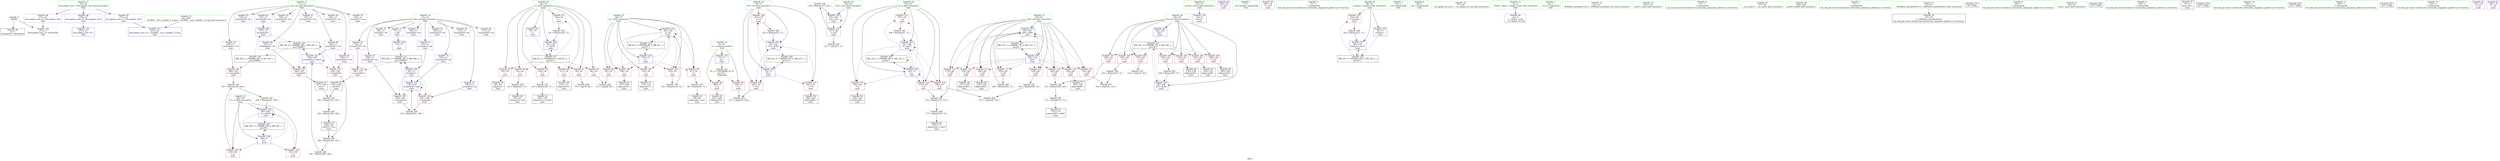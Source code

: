 digraph "SVFG" {
	label="SVFG";

	Node0x5643e9a91910 [shape=record,color=grey,label="{NodeID: 0\nNullPtr}"];
	Node0x5643e9a91910 -> Node0x5643e9aab920[style=solid];
	Node0x5643e9a91910 -> Node0x5643e9ab2d90[style=solid];
	Node0x5643e9ab4e90 [shape=record,color=grey,label="{NodeID: 180\n247 = Binary(239, 246, )\n}"];
	Node0x5643e9ab4e90 -> Node0x5643e9ab5010[style=solid];
	Node0x5643e9aac3e0 [shape=record,color=red,label="{NodeID: 97\n124\<--54\n\<--i\nmain\n}"];
	Node0x5643e9aac3e0 -> Node0x5643e9aafd00[style=solid];
	Node0x5643e9a927d0 [shape=record,color=green,label="{NodeID: 14\n8\<--10\nn\<--n_field_insensitive\nGlob }"];
	Node0x5643e9a927d0 -> Node0x5643e9aaf510[style=solid];
	Node0x5643e9a927d0 -> Node0x5643e9aaf5e0[style=solid];
	Node0x5643e9a927d0 -> Node0x5643e9ab2a90[style=solid];
	Node0x5643e9aafe80 [shape=record,color=grey,label="{NodeID: 194\n218 = Binary(217, 219, )\n}"];
	Node0x5643e9aafe80 -> Node0x5643e9ab3c60[style=solid];
	Node0x5643e9aacf40 [shape=record,color=red,label="{NodeID: 111\n149\<--60\n\<--j29\nmain\n}"];
	Node0x5643e9aacf40 -> Node0x5643e9ab0300[style=solid];
	Node0x5643e9aab2a0 [shape=record,color=green,label="{NodeID: 28\n62\<--63\nk\<--k_field_insensitive\nmain\n}"];
	Node0x5643e9aab2a0 -> Node0x5643e9ab1cc0[style=solid];
	Node0x5643e9aab2a0 -> Node0x5643e9ab1d90[style=solid];
	Node0x5643e9aab2a0 -> Node0x5643e9ab1e60[style=solid];
	Node0x5643e9aab2a0 -> Node0x5643e9ab1f30[style=solid];
	Node0x5643e9aab2a0 -> Node0x5643e9ab3780[style=solid];
	Node0x5643e9aab2a0 -> Node0x5643e9ab3920[style=solid];
	Node0x5643e9ab88a0 [shape=record,color=grey,label="{NodeID: 208\n151 = cmp(148, 150, )\n}"];
	Node0x5643e9ab2270 [shape=record,color=red,label="{NodeID: 125\n255\<--68\n\<--w\nmain\n}"];
	Node0x5643e9aabe30 [shape=record,color=black,label="{NodeID: 42\n104\<--103\nidxprom11\<--sub10\nmain\n}"];
	Node0x5643e9ab2e90 [shape=record,color=blue,label="{NodeID: 139\n52\<--9\nretval\<--\nmain\n}"];
	Node0x5643e9aad9b0 [shape=record,color=black,label="{NodeID: 56\n190\<--189\nidxprom58\<--\nmain\n}"];
	Node0x5643e9ab39f0 [shape=record,color=blue,label="{NodeID: 153\n60\<--203\nj29\<--inc66\nmain\n}"];
	Node0x5643e9ab39f0 -> Node0x5643e9aace70[style=dashed];
	Node0x5643e9ab39f0 -> Node0x5643e9aacf40[style=dashed];
	Node0x5643e9ab39f0 -> Node0x5643e9aad010[style=dashed];
	Node0x5643e9ab39f0 -> Node0x5643e9aad0e0[style=dashed];
	Node0x5643e9ab39f0 -> Node0x5643e9aad1b0[style=dashed];
	Node0x5643e9ab39f0 -> Node0x5643e9aad280[style=dashed];
	Node0x5643e9ab39f0 -> Node0x5643e9ab1b20[style=dashed];
	Node0x5643e9ab39f0 -> Node0x5643e9ab1bf0[style=dashed];
	Node0x5643e9ab39f0 -> Node0x5643e9ab39f0[style=dashed];
	Node0x5643e9ab39f0 -> Node0x5643e9ac5200[style=dashed];
	Node0x5643e9aae510 [shape=record,color=purple,label="{NodeID: 70\n245\<--11\narrayidx81\<--res\nmain\n}"];
	Node0x5643e9aae510 -> Node0x5643e9ab29c0[style=solid];
	Node0x5643e9aaf070 [shape=record,color=purple,label="{NodeID: 84\n226\<--18\n\<--.str.1\nmain\n}"];
	Node0x5643e9a93310 [shape=record,color=green,label="{NodeID: 1\n7\<--1\n__dso_handle\<--dummyObj\nGlob }"];
	Node0x5643e9ab5010 [shape=record,color=grey,label="{NodeID: 181\n248 = Binary(247, 188, )\n}"];
	Node0x5643e9ab5010 -> Node0x5643e9ab3fa0[style=solid];
	Node0x5643e9aac4b0 [shape=record,color=red,label="{NodeID: 98\n89\<--56\n\<--j\nmain\n}"];
	Node0x5643e9aac4b0 -> Node0x5643e9ab82a0[style=solid];
	Node0x5643e9a928a0 [shape=record,color=green,label="{NodeID: 15\n11\<--12\nres\<--res_field_insensitive\nGlob }"];
	Node0x5643e9a928a0 -> Node0x5643e9aaddc0[style=solid];
	Node0x5643e9a928a0 -> Node0x5643e9aade90[style=solid];
	Node0x5643e9a928a0 -> Node0x5643e9aadf60[style=solid];
	Node0x5643e9a928a0 -> Node0x5643e9aae030[style=solid];
	Node0x5643e9a928a0 -> Node0x5643e9aae100[style=solid];
	Node0x5643e9a928a0 -> Node0x5643e9aae1d0[style=solid];
	Node0x5643e9a928a0 -> Node0x5643e9aae2a0[style=solid];
	Node0x5643e9a928a0 -> Node0x5643e9aae370[style=solid];
	Node0x5643e9a928a0 -> Node0x5643e9aae440[style=solid];
	Node0x5643e9a928a0 -> Node0x5643e9aae510[style=solid];
	Node0x5643e9ab0000 [shape=record,color=grey,label="{NodeID: 195\n120 = Binary(119, 75, )\n}"];
	Node0x5643e9ab0000 -> Node0x5643e9ab3370[style=solid];
	Node0x5643e9aad010 [shape=record,color=red,label="{NodeID: 112\n156\<--60\n\<--j29\nmain\n}"];
	Node0x5643e9aad010 -> Node0x5643e9aad330[style=solid];
	Node0x5643e9aab370 [shape=record,color=green,label="{NodeID: 29\n64\<--65\ntest\<--test_field_insensitive\nmain\n}"];
	Node0x5643e9aab370 -> Node0x5643e9ab2000[style=solid];
	Node0x5643e9aab370 -> Node0x5643e9ab3c60[style=solid];
	Node0x5643e9ab8a20 [shape=record,color=grey,label="{NodeID: 209\n221 = cmp(217, 9, )\n}"];
	Node0x5643e9ab2340 [shape=record,color=red,label="{NodeID: 126\n235\<--70\n\<--i74\nmain\n}"];
	Node0x5643e9ab2340 -> Node0x5643e9ab8420[style=solid];
	Node0x5643e9aabf00 [shape=record,color=black,label="{NodeID: 43\n107\<--106\nidxprom13\<--\nmain\n}"];
	Node0x5643e9ab2f60 [shape=record,color=blue,label="{NodeID: 140\n73\<--75\n\<--\nmain\n}"];
	Node0x5643e9ab2f60 -> Node0x5643e9ac0700[style=dashed];
	Node0x5643e9aada80 [shape=record,color=black,label="{NodeID: 57\n193\<--192\nidxprom60\<--\nmain\n}"];
	Node0x5643e9ab3ac0 [shape=record,color=blue,label="{NodeID: 154\n58\<--208\ni22\<--inc69\nmain\n}"];
	Node0x5643e9ab3ac0 -> Node0x5643e9ac4d00[style=dashed];
	Node0x5643e9aae5e0 [shape=record,color=purple,label="{NodeID: 71\n73\<--13\n\<--nk\nmain\n}"];
	Node0x5643e9aae5e0 -> Node0x5643e9ab2f60[style=solid];
	Node0x5643e9aaf140 [shape=record,color=purple,label="{NodeID: 85\n256\<--20\n\<--.str.2\nmain\n}"];
	Node0x5643e9a92f10 [shape=record,color=green,label="{NodeID: 2\n9\<--1\n\<--dummyObj\nCan only get source location for instruction, argument, global var or function.}"];
	Node0x5643e9ab5190 [shape=record,color=grey,label="{NodeID: 182\n182 = Binary(167, 181, )\n}"];
	Node0x5643e9ab5190 -> Node0x5643e9ab5310[style=solid];
	Node0x5643e9aac580 [shape=record,color=red,label="{NodeID: 99\n97\<--56\n\<--j\nmain\n}"];
	Node0x5643e9aac580 -> Node0x5643e9ab5910[style=solid];
	Node0x5643e9a92970 [shape=record,color=green,label="{NodeID: 16\n13\<--15\nnk\<--nk_field_insensitive\nGlob }"];
	Node0x5643e9a92970 -> Node0x5643e9aae5e0[style=solid];
	Node0x5643e9a92970 -> Node0x5643e9aae6b0[style=solid];
	Node0x5643e9a92970 -> Node0x5643e9aae780[style=solid];
	Node0x5643e9a92970 -> Node0x5643e9aae850[style=solid];
	Node0x5643e9a92970 -> Node0x5643e9aae920[style=solid];
	Node0x5643e9a92970 -> Node0x5643e9aae9f0[style=solid];
	Node0x5643e9a92970 -> Node0x5643e9aaeac0[style=solid];
	Node0x5643e9a92970 -> Node0x5643e9aaeb90[style=solid];
	Node0x5643e9a92970 -> Node0x5643e9aaec60[style=solid];
	Node0x5643e9a92970 -> Node0x5643e9aaed30[style=solid];
	Node0x5643e9a92970 -> Node0x5643e9aaee00[style=solid];
	Node0x5643e9ab0180 [shape=record,color=grey,label="{NodeID: 196\n177 = Binary(176, 75, )\n}"];
	Node0x5643e9ab0180 -> Node0x5643e9aad740[style=solid];
	Node0x5643e9aad0e0 [shape=record,color=red,label="{NodeID: 113\n160\<--60\n\<--j29\nmain\n}"];
	Node0x5643e9aad0e0 -> Node0x5643e9aad400[style=solid];
	Node0x5643e9aab440 [shape=record,color=green,label="{NodeID: 30\n66\<--67\nnumber\<--number_field_insensitive\nmain\n}"];
	Node0x5643e9aab440 -> Node0x5643e9ab20d0[style=solid];
	Node0x5643e9aab440 -> Node0x5643e9ab3b90[style=solid];
	Node0x5643e9aab440 -> Node0x5643e9ab3d30[style=solid];
	Node0x5643e9ab8ba0 [shape=record,color=grey,label="{NodeID: 210\n132 = cmp(131, 80, )\n}"];
	Node0x5643e9ab2410 [shape=record,color=red,label="{NodeID: 127\n243\<--70\n\<--i74\nmain\n}"];
	Node0x5643e9ab2410 -> Node0x5643e9aadc20[style=solid];
	Node0x5643e9aabfd0 [shape=record,color=black,label="{NodeID: 44\n112\<--111\nidxprom15\<--\nmain\n}"];
	Node0x5643e9ac3e00 [shape=record,color=black,label="{NodeID: 224\nMR_18V_3 = PHI(MR_18V_4, MR_18V_2, )\npts\{67 \}\n}"];
	Node0x5643e9ac3e00 -> Node0x5643e9ab20d0[style=dashed];
	Node0x5643e9ac3e00 -> Node0x5643e9ab3d30[style=dashed];
	Node0x5643e9ab3030 [shape=record,color=blue,label="{NodeID: 141\n54\<--75\ni\<--\nmain\n}"];
	Node0x5643e9ab3030 -> Node0x5643e9abfd00[style=dashed];
	Node0x5643e9aadb50 [shape=record,color=black,label="{NodeID: 58\n241\<--240\nidxprom78\<--\nmain\n}"];
	Node0x5643e9ab3b90 [shape=record,color=blue,label="{NodeID: 155\n66\<--9\nnumber\<--\nmain\n}"];
	Node0x5643e9ab3b90 -> Node0x5643e9ac3e00[style=dashed];
	Node0x5643e9aae6b0 [shape=record,color=purple,label="{NodeID: 72\n84\<--13\narrayidx\<--nk\nmain\n}"];
	Node0x5643e9aaf210 [shape=record,color=purple,label="{NodeID: 86\n270\<--22\nllvm.global_ctors_0\<--llvm.global_ctors\nGlob }"];
	Node0x5643e9aaf210 -> Node0x5643e9ab2b90[style=solid];
	Node0x5643e9a92fa0 [shape=record,color=green,label="{NodeID: 3\n16\<--1\n.str\<--dummyObj\nGlob }"];
	Node0x5643e9ab5310 [shape=record,color=grey,label="{NodeID: 183\n183 = Binary(182, 184, )\n}"];
	Node0x5643e9ab5310 -> Node0x5643e9aad8e0[style=solid];
	Node0x5643e9aac650 [shape=record,color=red,label="{NodeID: 100\n106\<--56\n\<--j\nmain\n}"];
	Node0x5643e9aac650 -> Node0x5643e9aabf00[style=solid];
	Node0x5643e9a92a40 [shape=record,color=green,label="{NodeID: 17\n22\<--26\nllvm.global_ctors\<--llvm.global_ctors_field_insensitive\nGlob }"];
	Node0x5643e9a92a40 -> Node0x5643e9aaf210[style=solid];
	Node0x5643e9a92a40 -> Node0x5643e9aaf310[style=solid];
	Node0x5643e9a92a40 -> Node0x5643e9aaf410[style=solid];
	Node0x5643e9ab0300 [shape=record,color=grey,label="{NodeID: 197\n150 = Binary(149, 75, )\n}"];
	Node0x5643e9ab0300 -> Node0x5643e9ab88a0[style=solid];
	Node0x5643e9aad1b0 [shape=record,color=red,label="{NodeID: 114\n169\<--60\n\<--j29\nmain\n}"];
	Node0x5643e9aad1b0 -> Node0x5643e9ab7fe0[style=solid];
	Node0x5643e9aab510 [shape=record,color=green,label="{NodeID: 31\n68\<--69\nw\<--w_field_insensitive\nmain\n}"];
	Node0x5643e9aab510 -> Node0x5643e9ab21a0[style=solid];
	Node0x5643e9aab510 -> Node0x5643e9ab2270[style=solid];
	Node0x5643e9aab510 -> Node0x5643e9ab3e00[style=solid];
	Node0x5643e9aab510 -> Node0x5643e9ab3fa0[style=solid];
	Node0x5643e9abfd00 [shape=record,color=black,label="{NodeID: 211\nMR_6V_3 = PHI(MR_6V_4, MR_6V_2, )\npts\{55 \}\n}"];
	Node0x5643e9abfd00 -> Node0x5643e9aaf6b0[style=dashed];
	Node0x5643e9abfd00 -> Node0x5643e9aaf780[style=dashed];
	Node0x5643e9abfd00 -> Node0x5643e9aaf850[style=dashed];
	Node0x5643e9abfd00 -> Node0x5643e9aaf920[style=dashed];
	Node0x5643e9abfd00 -> Node0x5643e9aaf9f0[style=dashed];
	Node0x5643e9abfd00 -> Node0x5643e9aac310[style=dashed];
	Node0x5643e9abfd00 -> Node0x5643e9aac3e0[style=dashed];
	Node0x5643e9abfd00 -> Node0x5643e9ab3440[style=dashed];
	Node0x5643e9ab24e0 [shape=record,color=red,label="{NodeID: 128\n251\<--70\n\<--i74\nmain\n}"];
	Node0x5643e9ab24e0 -> Node0x5643e9ab5a90[style=solid];
	Node0x5643e9aac0a0 [shape=record,color=black,label="{NodeID: 45\n115\<--114\nidxprom17\<--\nmain\n}"];
	Node0x5643e9ac4300 [shape=record,color=black,label="{NodeID: 225\nMR_20V_2 = PHI(MR_20V_4, MR_20V_1, )\npts\{69 \}\n}"];
	Node0x5643e9ac4300 -> Node0x5643e9ab3e00[style=dashed];
	Node0x5643e9ab3100 [shape=record,color=blue,label="{NodeID: 142\n85\<--75\narrayidx1\<--\nmain\n}"];
	Node0x5643e9ab3100 -> Node0x5643e9ab25b0[style=dashed];
	Node0x5643e9ab3100 -> Node0x5643e9ab2680[style=dashed];
	Node0x5643e9ab3100 -> Node0x5643e9ab32a0[style=dashed];
	Node0x5643e9ab3100 -> Node0x5643e9ac0700[style=dashed];
	Node0x5643e9aadc20 [shape=record,color=black,label="{NodeID: 59\n244\<--243\nidxprom80\<--\nmain\n}"];
	Node0x5643e9ab3c60 [shape=record,color=blue,label="{NodeID: 156\n64\<--218\ntest\<--dec\nmain\n}"];
	Node0x5643e9ab3c60 -> Node0x5643e9ab2000[style=dashed];
	Node0x5643e9ab3c60 -> Node0x5643e9ab3c60[style=dashed];
	Node0x5643e9aae780 [shape=record,color=purple,label="{NodeID: 73\n85\<--13\narrayidx1\<--nk\nmain\n}"];
	Node0x5643e9aae780 -> Node0x5643e9ab3100[style=solid];
	Node0x5643e9aaf310 [shape=record,color=purple,label="{NodeID: 87\n271\<--22\nllvm.global_ctors_1\<--llvm.global_ctors\nGlob }"];
	Node0x5643e9aaf310 -> Node0x5643e9ab2c90[style=solid];
	Node0x5643e9a933d0 [shape=record,color=green,label="{NodeID: 4\n18\<--1\n.str.1\<--dummyObj\nGlob }"];
	Node0x5643e9ab5490 [shape=record,color=grey,label="{NodeID: 184\n187 = Binary(186, 188, )\n}"];
	Node0x5643e9ab5490 -> Node0x5643e9ab3850[style=solid];
	Node0x5643e9aac720 [shape=record,color=red,label="{NodeID: 101\n114\<--56\n\<--j\nmain\n}"];
	Node0x5643e9aac720 -> Node0x5643e9aac0a0[style=solid];
	Node0x5643e9a92b10 [shape=record,color=green,label="{NodeID: 18\n27\<--28\n__cxx_global_var_init\<--__cxx_global_var_init_field_insensitive\n}"];
	Node0x5643e9ab0480 [shape=record,color=grey,label="{NodeID: 198\n176 = Binary(174, 175, )\n}"];
	Node0x5643e9ab0480 -> Node0x5643e9ab0180[style=solid];
	Node0x5643e9aad280 [shape=record,color=red,label="{NodeID: 115\n174\<--60\n\<--j29\nmain\n}"];
	Node0x5643e9aad280 -> Node0x5643e9ab0480[style=solid];
	Node0x5643e9aab5e0 [shape=record,color=green,label="{NodeID: 32\n70\<--71\ni74\<--i74_field_insensitive\nmain\n}"];
	Node0x5643e9aab5e0 -> Node0x5643e9ab2340[style=solid];
	Node0x5643e9aab5e0 -> Node0x5643e9ab2410[style=solid];
	Node0x5643e9aab5e0 -> Node0x5643e9ab24e0[style=solid];
	Node0x5643e9aab5e0 -> Node0x5643e9ab3ed0[style=solid];
	Node0x5643e9aab5e0 -> Node0x5643e9ab4070[style=solid];
	Node0x5643e9ac0200 [shape=record,color=black,label="{NodeID: 212\nMR_8V_2 = PHI(MR_8V_4, MR_8V_1, )\npts\{57 \}\n}"];
	Node0x5643e9ac0200 -> Node0x5643e9ab31d0[style=dashed];
	Node0x5643e9ab25b0 [shape=record,color=red,label="{NodeID: 129\n101\<--100\n\<--arrayidx9\nmain\n}"];
	Node0x5643e9ab25b0 -> Node0x5643e9ab5c10[style=solid];
	Node0x5643e9aac170 [shape=record,color=black,label="{NodeID: 46\n135\<--134\nidxprom26\<--\nmain\n}"];
	Node0x5643e9ac4800 [shape=record,color=black,label="{NodeID: 226\nMR_22V_2 = PHI(MR_22V_4, MR_22V_1, )\npts\{71 \}\n}"];
	Node0x5643e9ac4800 -> Node0x5643e9ab3ed0[style=dashed];
	Node0x5643e9ab31d0 [shape=record,color=blue,label="{NodeID: 143\n56\<--75\nj\<--\nmain\n}"];
	Node0x5643e9ab31d0 -> Node0x5643e9aac4b0[style=dashed];
	Node0x5643e9ab31d0 -> Node0x5643e9aac580[style=dashed];
	Node0x5643e9ab31d0 -> Node0x5643e9aac650[style=dashed];
	Node0x5643e9ab31d0 -> Node0x5643e9aac720[style=dashed];
	Node0x5643e9ab31d0 -> Node0x5643e9aac7f0[style=dashed];
	Node0x5643e9ab31d0 -> Node0x5643e9ab3370[style=dashed];
	Node0x5643e9ab31d0 -> Node0x5643e9ac0200[style=dashed];
	Node0x5643e9aadcf0 [shape=record,color=purple,label="{NodeID: 60\n33\<--4\n\<--_ZStL8__ioinit\n__cxx_global_var_init\n}"];
	Node0x5643e9ab3d30 [shape=record,color=blue,label="{NodeID: 157\n66\<--224\nnumber\<--inc71\nmain\n}"];
	Node0x5643e9ab3d30 -> Node0x5643e9ac3e00[style=dashed];
	Node0x5643e9aae850 [shape=record,color=purple,label="{NodeID: 74\n96\<--13\narrayidx6\<--nk\nmain\n}"];
	Node0x5643e9aaf410 [shape=record,color=purple,label="{NodeID: 88\n272\<--22\nllvm.global_ctors_2\<--llvm.global_ctors\nGlob }"];
	Node0x5643e9aaf410 -> Node0x5643e9ab2d90[style=solid];
	Node0x5643e9a93460 [shape=record,color=green,label="{NodeID: 5\n20\<--1\n.str.2\<--dummyObj\nGlob }"];
	Node0x5643e9ab5610 [shape=record,color=grey,label="{NodeID: 185\n186 = Binary(159, 185, )\n}"];
	Node0x5643e9ab5610 -> Node0x5643e9ab5490[style=solid];
	Node0x5643e9aac7f0 [shape=record,color=red,label="{NodeID: 102\n119\<--56\n\<--j\nmain\n}"];
	Node0x5643e9aac7f0 -> Node0x5643e9ab0000[style=solid];
	Node0x5643e9aaad90 [shape=record,color=green,label="{NodeID: 19\n31\<--32\n_ZNSt8ios_base4InitC1Ev\<--_ZNSt8ios_base4InitC1Ev_field_insensitive\n}"];
	Node0x5643e9ab0600 [shape=record,color=grey,label="{NodeID: 199\n224 = Binary(223, 75, )\n}"];
	Node0x5643e9ab0600 -> Node0x5643e9ab3d30[style=solid];
	Node0x5643e9ab1b20 [shape=record,color=red,label="{NodeID: 116\n192\<--60\n\<--j29\nmain\n}"];
	Node0x5643e9ab1b20 -> Node0x5643e9aada80[style=solid];
	Node0x5643e9aab6b0 [shape=record,color=green,label="{NodeID: 33\n214\<--215\nscanf\<--scanf_field_insensitive\n}"];
	Node0x5643e9ac0700 [shape=record,color=black,label="{NodeID: 213\nMR_26V_3 = PHI(MR_26V_5, MR_26V_2, )\npts\{150000 \}\n}"];
	Node0x5643e9ac0700 -> Node0x5643e9ab28f0[style=dashed];
	Node0x5643e9ac0700 -> Node0x5643e9ab3100[style=dashed];
	Node0x5643e9ab2680 [shape=record,color=red,label="{NodeID: 130\n109\<--108\n\<--arrayidx14\nmain\n}"];
	Node0x5643e9ab2680 -> Node0x5643e9ab5c10[style=solid];
	Node0x5643e9aac240 [shape=record,color=black,label="{NodeID: 47\n154\<--153\nidxprom38\<--\nmain\n}"];
	Node0x5643e9ac4d00 [shape=record,color=black,label="{NodeID: 227\nMR_10V_3 = PHI(MR_10V_4, MR_10V_2, )\npts\{59 \}\n}"];
	Node0x5643e9ac4d00 -> Node0x5643e9aac8c0[style=dashed];
	Node0x5643e9ac4d00 -> Node0x5643e9aac990[style=dashed];
	Node0x5643e9ac4d00 -> Node0x5643e9aaca60[style=dashed];
	Node0x5643e9ac4d00 -> Node0x5643e9aacb30[style=dashed];
	Node0x5643e9ac4d00 -> Node0x5643e9aacc00[style=dashed];
	Node0x5643e9ac4d00 -> Node0x5643e9aaccd0[style=dashed];
	Node0x5643e9ac4d00 -> Node0x5643e9aacda0[style=dashed];
	Node0x5643e9ac4d00 -> Node0x5643e9ab3ac0[style=dashed];
	Node0x5643e9ab32a0 [shape=record,color=blue,label="{NodeID: 144\n116\<--110\narrayidx18\<--add\nmain\n}"];
	Node0x5643e9ab32a0 -> Node0x5643e9ab25b0[style=dashed];
	Node0x5643e9ab32a0 -> Node0x5643e9ab2680[style=dashed];
	Node0x5643e9ab32a0 -> Node0x5643e9ab32a0[style=dashed];
	Node0x5643e9ab32a0 -> Node0x5643e9ac0700[style=dashed];
	Node0x5643e9aaddc0 [shape=record,color=purple,label="{NodeID: 61\n136\<--11\narrayidx27\<--res\nmain\n}"];
	Node0x5643e9ab3e00 [shape=record,color=blue,label="{NodeID: 158\n68\<--9\nw\<--\nmain\n}"];
	Node0x5643e9ab3e00 -> Node0x5643e9ab21a0[style=dashed];
	Node0x5643e9ab3e00 -> Node0x5643e9ab2270[style=dashed];
	Node0x5643e9ab3e00 -> Node0x5643e9ab3fa0[style=dashed];
	Node0x5643e9ab3e00 -> Node0x5643e9ac4300[style=dashed];
	Node0x5643e9aae920 [shape=record,color=purple,label="{NodeID: 75\n100\<--13\narrayidx9\<--nk\nmain\n}"];
	Node0x5643e9aae920 -> Node0x5643e9ab25b0[style=solid];
	Node0x5643e9aaf510 [shape=record,color=red,label="{NodeID: 89\n236\<--8\n\<--n\nmain\n}"];
	Node0x5643e9aaf510 -> Node0x5643e9ab8420[style=solid];
	Node0x5643e9a934f0 [shape=record,color=green,label="{NodeID: 6\n23\<--1\n\<--dummyObj\nCan only get source location for instruction, argument, global var or function.}"];
	Node0x5643e9ab5790 [shape=record,color=grey,label="{NodeID: 186\n94 = Binary(93, 75, )\n}"];
	Node0x5643e9ab5790 -> Node0x5643e9aabc90[style=solid];
	Node0x5643e9aac8c0 [shape=record,color=red,label="{NodeID: 103\n131\<--58\n\<--i22\nmain\n}"];
	Node0x5643e9aac8c0 -> Node0x5643e9ab8ba0[style=solid];
	Node0x5643e9aaae20 [shape=record,color=green,label="{NodeID: 20\n37\<--38\n__cxa_atexit\<--__cxa_atexit_field_insensitive\n}"];
	Node0x5643e9ab0780 [shape=record,color=grey,label="{NodeID: 200\n203 = Binary(202, 75, )\n}"];
	Node0x5643e9ab0780 -> Node0x5643e9ab39f0[style=solid];
	Node0x5643e9ab1bf0 [shape=record,color=red,label="{NodeID: 117\n202\<--60\n\<--j29\nmain\n}"];
	Node0x5643e9ab1bf0 -> Node0x5643e9ab0780[style=solid];
	Node0x5643e9aab780 [shape=record,color=green,label="{NodeID: 34\n228\<--229\nprintf\<--printf_field_insensitive\n}"];
	Node0x5643e9ab2750 [shape=record,color=red,label="{NodeID: 131\n159\<--158\n\<--arrayidx41\nmain\n}"];
	Node0x5643e9ab2750 -> Node0x5643e9ab5610[style=solid];
	Node0x5643e9aad330 [shape=record,color=black,label="{NodeID: 48\n157\<--156\nidxprom40\<--\nmain\n}"];
	Node0x5643e9ac5200 [shape=record,color=black,label="{NodeID: 228\nMR_12V_2 = PHI(MR_12V_4, MR_12V_1, )\npts\{61 \}\n}"];
	Node0x5643e9ac5200 -> Node0x5643e9ab36b0[style=dashed];
	Node0x5643e9ab3370 [shape=record,color=blue,label="{NodeID: 145\n56\<--120\nj\<--inc\nmain\n}"];
	Node0x5643e9ab3370 -> Node0x5643e9aac4b0[style=dashed];
	Node0x5643e9ab3370 -> Node0x5643e9aac580[style=dashed];
	Node0x5643e9ab3370 -> Node0x5643e9aac650[style=dashed];
	Node0x5643e9ab3370 -> Node0x5643e9aac720[style=dashed];
	Node0x5643e9ab3370 -> Node0x5643e9aac7f0[style=dashed];
	Node0x5643e9ab3370 -> Node0x5643e9ab3370[style=dashed];
	Node0x5643e9ab3370 -> Node0x5643e9ac0200[style=dashed];
	Node0x5643e9aade90 [shape=record,color=purple,label="{NodeID: 62\n137\<--11\narrayidx28\<--res\nmain\n}"];
	Node0x5643e9aade90 -> Node0x5643e9ab35e0[style=solid];
	Node0x5643e9ab3ed0 [shape=record,color=blue,label="{NodeID: 159\n70\<--75\ni74\<--\nmain\n}"];
	Node0x5643e9ab3ed0 -> Node0x5643e9ab2340[style=dashed];
	Node0x5643e9ab3ed0 -> Node0x5643e9ab2410[style=dashed];
	Node0x5643e9ab3ed0 -> Node0x5643e9ab24e0[style=dashed];
	Node0x5643e9ab3ed0 -> Node0x5643e9ab4070[style=dashed];
	Node0x5643e9ab3ed0 -> Node0x5643e9ac4800[style=dashed];
	Node0x5643e9aae9f0 [shape=record,color=purple,label="{NodeID: 76\n105\<--13\narrayidx12\<--nk\nmain\n}"];
	Node0x5643e9aaf5e0 [shape=record,color=red,label="{NodeID: 90\n240\<--8\n\<--n\nmain\n}"];
	Node0x5643e9aaf5e0 -> Node0x5643e9aadb50[style=solid];
	Node0x5643e9a91cc0 [shape=record,color=green,label="{NodeID: 7\n75\<--1\n\<--dummyObj\nCan only get source location for instruction, argument, global var or function.}"];
	Node0x5643e9ab5910 [shape=record,color=grey,label="{NodeID: 187\n98 = Binary(97, 75, )\n}"];
	Node0x5643e9ab5910 -> Node0x5643e9aabd60[style=solid];
	Node0x5643e9aac990 [shape=record,color=red,label="{NodeID: 104\n134\<--58\n\<--i22\nmain\n}"];
	Node0x5643e9aac990 -> Node0x5643e9aac170[style=solid];
	Node0x5643e9aaaeb0 [shape=record,color=green,label="{NodeID: 21\n36\<--42\n_ZNSt8ios_base4InitD1Ev\<--_ZNSt8ios_base4InitD1Ev_field_insensitive\n}"];
	Node0x5643e9aaaeb0 -> Node0x5643e9aabac0[style=solid];
	Node0x5643e9ab0900 [shape=record,color=grey,label="{NodeID: 201\n171 = Binary(170, 75, )\n}"];
	Node0x5643e9ab0900 -> Node0x5643e9aad670[style=solid];
	Node0x5643e9ab1cc0 [shape=record,color=red,label="{NodeID: 118\n148\<--62\n\<--k\nmain\n}"];
	Node0x5643e9ab1cc0 -> Node0x5643e9ab88a0[style=solid];
	Node0x5643e9aab850 [shape=record,color=green,label="{NodeID: 35\n24\<--266\n_GLOBAL__sub_I_wojtekt_2_0.cpp\<--_GLOBAL__sub_I_wojtekt_2_0.cpp_field_insensitive\n}"];
	Node0x5643e9aab850 -> Node0x5643e9ab2c90[style=solid];
	Node0x5643e9ab2820 [shape=record,color=red,label="{NodeID: 132\n166\<--165\n\<--arrayidx45\nmain\n}"];
	Node0x5643e9ab2820 -> Node0x5643e9aad5a0[style=solid];
	Node0x5643e9aad400 [shape=record,color=black,label="{NodeID: 49\n161\<--160\nidxprom42\<--\nmain\n}"];
	Node0x5643e9ac5700 [shape=record,color=black,label="{NodeID: 229\nMR_14V_2 = PHI(MR_14V_3, MR_14V_1, )\npts\{63 \}\n}"];
	Node0x5643e9ac5700 -> Node0x5643e9ab3780[style=dashed];
	Node0x5643e9ac5700 -> Node0x5643e9ac5700[style=dashed];
	Node0x5643e9ab3440 [shape=record,color=blue,label="{NodeID: 146\n54\<--125\ni\<--inc20\nmain\n}"];
	Node0x5643e9ab3440 -> Node0x5643e9abfd00[style=dashed];
	Node0x5643e9aadf60 [shape=record,color=purple,label="{NodeID: 63\n155\<--11\narrayidx39\<--res\nmain\n}"];
	Node0x5643e9ab3fa0 [shape=record,color=blue,label="{NodeID: 160\n68\<--248\nw\<--rem83\nmain\n}"];
	Node0x5643e9ab3fa0 -> Node0x5643e9ab21a0[style=dashed];
	Node0x5643e9ab3fa0 -> Node0x5643e9ab2270[style=dashed];
	Node0x5643e9ab3fa0 -> Node0x5643e9ab3fa0[style=dashed];
	Node0x5643e9ab3fa0 -> Node0x5643e9ac4300[style=dashed];
	Node0x5643e9aaeac0 [shape=record,color=purple,label="{NodeID: 77\n108\<--13\narrayidx14\<--nk\nmain\n}"];
	Node0x5643e9aaeac0 -> Node0x5643e9ab2680[style=solid];
	Node0x5643e984c770 [shape=record,color=black,label="{NodeID: 257\n34 = PHI()\n}"];
	Node0x5643e9aaf6b0 [shape=record,color=red,label="{NodeID: 91\n78\<--54\n\<--i\nmain\n}"];
	Node0x5643e9aaf6b0 -> Node0x5643e9ab85a0[style=solid];
	Node0x5643e9a91d50 [shape=record,color=green,label="{NodeID: 8\n80\<--1\n\<--dummyObj\nCan only get source location for instruction, argument, global var or function.}"];
	Node0x5643e9ab5a90 [shape=record,color=grey,label="{NodeID: 188\n252 = Binary(251, 75, )\n}"];
	Node0x5643e9ab5a90 -> Node0x5643e9ab4070[style=solid];
	Node0x5643e9aaca60 [shape=record,color=red,label="{NodeID: 105\n142\<--58\n\<--i22\nmain\n}"];
	Node0x5643e9aaca60 -> Node0x5643e9ab5d90[style=solid];
	Node0x5643e9aaaf40 [shape=record,color=green,label="{NodeID: 22\n49\<--50\nmain\<--main_field_insensitive\n}"];
	Node0x5643e9ab7fe0 [shape=record,color=grey,label="{NodeID: 202\n170 = Binary(168, 169, )\n}"];
	Node0x5643e9ab7fe0 -> Node0x5643e9ab0900[style=solid];
	Node0x5643e9ab1d90 [shape=record,color=red,label="{NodeID: 119\n163\<--62\n\<--k\nmain\n}"];
	Node0x5643e9ab1d90 -> Node0x5643e9aad4d0[style=solid];
	Node0x5643e9aab920 [shape=record,color=black,label="{NodeID: 36\n2\<--3\ndummyVal\<--dummyVal\n}"];
	Node0x5643e9ab28f0 [shape=record,color=red,label="{NodeID: 133\n180\<--179\n\<--arrayidx53\nmain\n}"];
	Node0x5643e9ab28f0 -> Node0x5643e9aad810[style=solid];
	Node0x5643e9aad4d0 [shape=record,color=black,label="{NodeID: 50\n164\<--163\nidxprom44\<--\nmain\n}"];
	Node0x5643e9ac5c00 [shape=record,color=black,label="{NodeID: 230\nMR_24V_2 = PHI(MR_24V_4, MR_24V_1, )\npts\{120000 \}\n}"];
	Node0x5643e9ac5c00 -> Node0x5643e9ab29c0[style=dashed];
	Node0x5643e9ac5c00 -> Node0x5643e9ab35e0[style=dashed];
	Node0x5643e9ab3510 [shape=record,color=blue,label="{NodeID: 147\n58\<--129\ni22\<--\nmain\n}"];
	Node0x5643e9ab3510 -> Node0x5643e9ac4d00[style=dashed];
	Node0x5643e9aae030 [shape=record,color=purple,label="{NodeID: 64\n158\<--11\narrayidx41\<--res\nmain\n}"];
	Node0x5643e9aae030 -> Node0x5643e9ab2750[style=solid];
	Node0x5643e9ab4070 [shape=record,color=blue,label="{NodeID: 161\n70\<--252\ni74\<--inc85\nmain\n}"];
	Node0x5643e9ab4070 -> Node0x5643e9ab2340[style=dashed];
	Node0x5643e9ab4070 -> Node0x5643e9ab2410[style=dashed];
	Node0x5643e9ab4070 -> Node0x5643e9ab24e0[style=dashed];
	Node0x5643e9ab4070 -> Node0x5643e9ab4070[style=dashed];
	Node0x5643e9ab4070 -> Node0x5643e9ac4800[style=dashed];
	Node0x5643e9aaeb90 [shape=record,color=purple,label="{NodeID: 78\n113\<--13\narrayidx16\<--nk\nmain\n}"];
	Node0x5643e9ad2150 [shape=record,color=black,label="{NodeID: 258\n213 = PHI()\n}"];
	Node0x5643e9aaf780 [shape=record,color=red,label="{NodeID: 92\n82\<--54\n\<--i\nmain\n}"];
	Node0x5643e9aaf780 -> Node0x5643e9aabbc0[style=solid];
	Node0x5643e9a930b0 [shape=record,color=green,label="{NodeID: 9\n129\<--1\n\<--dummyObj\nCan only get source location for instruction, argument, global var or function.}"];
	Node0x5643e9ab5c10 [shape=record,color=grey,label="{NodeID: 189\n110 = Binary(101, 109, )\n}"];
	Node0x5643e9ab5c10 -> Node0x5643e9ab32a0[style=solid];
	Node0x5643e9aacb30 [shape=record,color=red,label="{NodeID: 106\n153\<--58\n\<--i22\nmain\n}"];
	Node0x5643e9aacb30 -> Node0x5643e9aac240[style=solid];
	Node0x5643e9aaafd0 [shape=record,color=green,label="{NodeID: 23\n52\<--53\nretval\<--retval_field_insensitive\nmain\n}"];
	Node0x5643e9aaafd0 -> Node0x5643e9ab2e90[style=solid];
	Node0x5643e9ab8120 [shape=record,color=grey,label="{NodeID: 203\n208 = Binary(207, 75, )\n}"];
	Node0x5643e9ab8120 -> Node0x5643e9ab3ac0[style=solid];
	Node0x5643e9ab1e60 [shape=record,color=red,label="{NodeID: 120\n175\<--62\n\<--k\nmain\n}"];
	Node0x5643e9ab1e60 -> Node0x5643e9ab0480[style=solid];
	Node0x5643e9aab9f0 [shape=record,color=black,label="{NodeID: 37\n51\<--9\nmain_ret\<--\nmain\n}"];
	Node0x5643e9ab29c0 [shape=record,color=red,label="{NodeID: 134\n246\<--245\n\<--arrayidx81\nmain\n}"];
	Node0x5643e9ab29c0 -> Node0x5643e9ab4e90[style=solid];
	Node0x5643e9aad5a0 [shape=record,color=black,label="{NodeID: 51\n167\<--166\nconv\<--\nmain\n}"];
	Node0x5643e9aad5a0 -> Node0x5643e9ab5190[style=solid];
	Node0x5643e9ac6100 [shape=record,color=yellow,style=double,label="{NodeID: 231\n2V_1 = ENCHI(MR_2V_0)\npts\{10 \}\nFun[main]}"];
	Node0x5643e9ac6100 -> Node0x5643e9aaf510[style=dashed];
	Node0x5643e9ac6100 -> Node0x5643e9aaf5e0[style=dashed];
	Node0x5643e9ab35e0 [shape=record,color=blue,label="{NodeID: 148\n137\<--75\narrayidx28\<--\nmain\n}"];
	Node0x5643e9ab35e0 -> Node0x5643e9ac2a00[style=dashed];
	Node0x5643e9aae100 [shape=record,color=purple,label="{NodeID: 65\n162\<--11\narrayidx43\<--res\nmain\n}"];
	Node0x5643e9aaec60 [shape=record,color=purple,label="{NodeID: 79\n116\<--13\narrayidx18\<--nk\nmain\n}"];
	Node0x5643e9aaec60 -> Node0x5643e9ab32a0[style=solid];
	Node0x5643e9ad2250 [shape=record,color=black,label="{NodeID: 259\n227 = PHI()\n}"];
	Node0x5643e9aaf850 [shape=record,color=red,label="{NodeID: 93\n90\<--54\n\<--i\nmain\n}"];
	Node0x5643e9aaf850 -> Node0x5643e9ab82a0[style=solid];
	Node0x5643e9a93180 [shape=record,color=green,label="{NodeID: 10\n184\<--1\n\<--dummyObj\nCan only get source location for instruction, argument, global var or function.}"];
	Node0x5643e9ab5d90 [shape=record,color=grey,label="{NodeID: 190\n143 = Binary(142, 75, )\n}"];
	Node0x5643e9ab5d90 -> Node0x5643e9ab8720[style=solid];
	Node0x5643e9aacc00 [shape=record,color=red,label="{NodeID: 107\n168\<--58\n\<--i22\nmain\n}"];
	Node0x5643e9aacc00 -> Node0x5643e9ab7fe0[style=solid];
	Node0x5643e9aab060 [shape=record,color=green,label="{NodeID: 24\n54\<--55\ni\<--i_field_insensitive\nmain\n}"];
	Node0x5643e9aab060 -> Node0x5643e9aaf6b0[style=solid];
	Node0x5643e9aab060 -> Node0x5643e9aaf780[style=solid];
	Node0x5643e9aab060 -> Node0x5643e9aaf850[style=solid];
	Node0x5643e9aab060 -> Node0x5643e9aaf920[style=solid];
	Node0x5643e9aab060 -> Node0x5643e9aaf9f0[style=solid];
	Node0x5643e9aab060 -> Node0x5643e9aac310[style=solid];
	Node0x5643e9aab060 -> Node0x5643e9aac3e0[style=solid];
	Node0x5643e9aab060 -> Node0x5643e9ab3030[style=solid];
	Node0x5643e9aab060 -> Node0x5643e9ab3440[style=solid];
	Node0x5643e9ab82a0 [shape=record,color=grey,label="{NodeID: 204\n91 = cmp(89, 90, )\n}"];
	Node0x5643e9ab1f30 [shape=record,color=red,label="{NodeID: 121\n197\<--62\n\<--k\nmain\n}"];
	Node0x5643e9ab1f30 -> Node0x5643e9ab5f10[style=solid];
	Node0x5643e9aabac0 [shape=record,color=black,label="{NodeID: 38\n35\<--36\n\<--_ZNSt8ios_base4InitD1Ev\nCan only get source location for instruction, argument, global var or function.}"];
	Node0x5643e9ab2a90 [shape=record,color=blue,label="{NodeID: 135\n8\<--9\nn\<--\nGlob }"];
	Node0x5643e9ab2a90 -> Node0x5643e9ac6100[style=dashed];
	Node0x5643e9aad670 [shape=record,color=black,label="{NodeID: 52\n172\<--171\nidxprom48\<--sub47\nmain\n}"];
	Node0x5643e9ab36b0 [shape=record,color=blue,label="{NodeID: 149\n60\<--129\nj29\<--\nmain\n}"];
	Node0x5643e9ab36b0 -> Node0x5643e9aace70[style=dashed];
	Node0x5643e9ab36b0 -> Node0x5643e9aacf40[style=dashed];
	Node0x5643e9ab36b0 -> Node0x5643e9aad010[style=dashed];
	Node0x5643e9ab36b0 -> Node0x5643e9aad0e0[style=dashed];
	Node0x5643e9ab36b0 -> Node0x5643e9aad1b0[style=dashed];
	Node0x5643e9ab36b0 -> Node0x5643e9aad280[style=dashed];
	Node0x5643e9ab36b0 -> Node0x5643e9ab1b20[style=dashed];
	Node0x5643e9ab36b0 -> Node0x5643e9ab1bf0[style=dashed];
	Node0x5643e9ab36b0 -> Node0x5643e9ab39f0[style=dashed];
	Node0x5643e9ab36b0 -> Node0x5643e9ac5200[style=dashed];
	Node0x5643e9aae1d0 [shape=record,color=purple,label="{NodeID: 66\n165\<--11\narrayidx45\<--res\nmain\n}"];
	Node0x5643e9aae1d0 -> Node0x5643e9ab2820[style=solid];
	Node0x5643e9aaed30 [shape=record,color=purple,label="{NodeID: 80\n173\<--13\narrayidx49\<--nk\nmain\n}"];
	Node0x5643e9ad2350 [shape=record,color=black,label="{NodeID: 260\n231 = PHI()\n}"];
	Node0x5643e9aaf920 [shape=record,color=red,label="{NodeID: 94\n93\<--54\n\<--i\nmain\n}"];
	Node0x5643e9aaf920 -> Node0x5643e9ab5790[style=solid];
	Node0x5643e9a92560 [shape=record,color=green,label="{NodeID: 11\n188\<--1\n\<--dummyObj\nCan only get source location for instruction, argument, global var or function.}"];
	Node0x5643e9ab5f10 [shape=record,color=grey,label="{NodeID: 191\n198 = Binary(197, 75, )\n}"];
	Node0x5643e9ab5f10 -> Node0x5643e9ab3920[style=solid];
	Node0x5643e9aaccd0 [shape=record,color=red,label="{NodeID: 108\n189\<--58\n\<--i22\nmain\n}"];
	Node0x5643e9aaccd0 -> Node0x5643e9aad9b0[style=solid];
	Node0x5643e9aab0f0 [shape=record,color=green,label="{NodeID: 25\n56\<--57\nj\<--j_field_insensitive\nmain\n}"];
	Node0x5643e9aab0f0 -> Node0x5643e9aac4b0[style=solid];
	Node0x5643e9aab0f0 -> Node0x5643e9aac580[style=solid];
	Node0x5643e9aab0f0 -> Node0x5643e9aac650[style=solid];
	Node0x5643e9aab0f0 -> Node0x5643e9aac720[style=solid];
	Node0x5643e9aab0f0 -> Node0x5643e9aac7f0[style=solid];
	Node0x5643e9aab0f0 -> Node0x5643e9ab31d0[style=solid];
	Node0x5643e9aab0f0 -> Node0x5643e9ab3370[style=solid];
	Node0x5643e9ab8420 [shape=record,color=grey,label="{NodeID: 205\n237 = cmp(235, 236, )\n}"];
	Node0x5643e9ab2000 [shape=record,color=red,label="{NodeID: 122\n217\<--64\n\<--test\nmain\n}"];
	Node0x5643e9ab2000 -> Node0x5643e9aafe80[style=solid];
	Node0x5643e9ab2000 -> Node0x5643e9ab8a20[style=solid];
	Node0x5643e9aabbc0 [shape=record,color=black,label="{NodeID: 39\n83\<--82\nidxprom\<--\nmain\n}"];
	Node0x5643e9ab2b90 [shape=record,color=blue,label="{NodeID: 136\n270\<--23\nllvm.global_ctors_0\<--\nGlob }"];
	Node0x5643e9aad740 [shape=record,color=black,label="{NodeID: 53\n178\<--177\nidxprom52\<--sub51\nmain\n}"];
	Node0x5643e9ab3780 [shape=record,color=blue,label="{NodeID: 150\n62\<--75\nk\<--\nmain\n}"];
	Node0x5643e9ab3780 -> Node0x5643e9ab1cc0[style=dashed];
	Node0x5643e9ab3780 -> Node0x5643e9ab1d90[style=dashed];
	Node0x5643e9ab3780 -> Node0x5643e9ab1e60[style=dashed];
	Node0x5643e9ab3780 -> Node0x5643e9ab1f30[style=dashed];
	Node0x5643e9ab3780 -> Node0x5643e9ab3780[style=dashed];
	Node0x5643e9ab3780 -> Node0x5643e9ab3920[style=dashed];
	Node0x5643e9ab3780 -> Node0x5643e9ac5700[style=dashed];
	Node0x5643e9aae2a0 [shape=record,color=purple,label="{NodeID: 67\n191\<--11\narrayidx59\<--res\nmain\n}"];
	Node0x5643e9aaee00 [shape=record,color=purple,label="{NodeID: 81\n179\<--13\narrayidx53\<--nk\nmain\n}"];
	Node0x5643e9aaee00 -> Node0x5643e9ab28f0[style=solid];
	Node0x5643e9ad2450 [shape=record,color=black,label="{NodeID: 261\n257 = PHI()\n}"];
	Node0x5643e9aaf9f0 [shape=record,color=red,label="{NodeID: 95\n102\<--54\n\<--i\nmain\n}"];
	Node0x5643e9aaf9f0 -> Node0x5643e9aafb80[style=solid];
	Node0x5643e9a92630 [shape=record,color=green,label="{NodeID: 12\n219\<--1\n\<--dummyObj\nCan only get source location for instruction, argument, global var or function.}"];
	Node0x5643e9aafb80 [shape=record,color=grey,label="{NodeID: 192\n103 = Binary(102, 75, )\n}"];
	Node0x5643e9aafb80 -> Node0x5643e9aabe30[style=solid];
	Node0x5643e9aacda0 [shape=record,color=red,label="{NodeID: 109\n207\<--58\n\<--i22\nmain\n}"];
	Node0x5643e9aacda0 -> Node0x5643e9ab8120[style=solid];
	Node0x5643e9aab180 [shape=record,color=green,label="{NodeID: 26\n58\<--59\ni22\<--i22_field_insensitive\nmain\n}"];
	Node0x5643e9aab180 -> Node0x5643e9aac8c0[style=solid];
	Node0x5643e9aab180 -> Node0x5643e9aac990[style=solid];
	Node0x5643e9aab180 -> Node0x5643e9aaca60[style=solid];
	Node0x5643e9aab180 -> Node0x5643e9aacb30[style=solid];
	Node0x5643e9aab180 -> Node0x5643e9aacc00[style=solid];
	Node0x5643e9aab180 -> Node0x5643e9aaccd0[style=solid];
	Node0x5643e9aab180 -> Node0x5643e9aacda0[style=solid];
	Node0x5643e9aab180 -> Node0x5643e9ab3510[style=solid];
	Node0x5643e9aab180 -> Node0x5643e9ab3ac0[style=solid];
	Node0x5643e9ab85a0 [shape=record,color=grey,label="{NodeID: 206\n79 = cmp(78, 80, )\n}"];
	Node0x5643e9ab20d0 [shape=record,color=red,label="{NodeID: 123\n223\<--66\n\<--number\nmain\n}"];
	Node0x5643e9ab20d0 -> Node0x5643e9ab0600[style=solid];
	Node0x5643e9aabc90 [shape=record,color=black,label="{NodeID: 40\n95\<--94\nidxprom5\<--sub\nmain\n}"];
	Node0x5643e9ac2a00 [shape=record,color=black,label="{NodeID: 220\nMR_24V_4 = PHI(MR_24V_5, MR_24V_3, )\npts\{120000 \}\n}"];
	Node0x5643e9ac2a00 -> Node0x5643e9ab2750[style=dashed];
	Node0x5643e9ac2a00 -> Node0x5643e9ab2820[style=dashed];
	Node0x5643e9ac2a00 -> Node0x5643e9ab3850[style=dashed];
	Node0x5643e9ac2a00 -> Node0x5643e9ac2a00[style=dashed];
	Node0x5643e9ac2a00 -> Node0x5643e9ac5c00[style=dashed];
	Node0x5643e9ab2c90 [shape=record,color=blue,label="{NodeID: 137\n271\<--24\nllvm.global_ctors_1\<--_GLOBAL__sub_I_wojtekt_2_0.cpp\nGlob }"];
	Node0x5643e9aad810 [shape=record,color=black,label="{NodeID: 54\n181\<--180\nconv54\<--\nmain\n}"];
	Node0x5643e9aad810 -> Node0x5643e9ab5190[style=solid];
	Node0x5643e9ab3850 [shape=record,color=blue,label="{NodeID: 151\n194\<--187\narrayidx61\<--rem57\nmain\n}"];
	Node0x5643e9ab3850 -> Node0x5643e9ab2750[style=dashed];
	Node0x5643e9ab3850 -> Node0x5643e9ab2820[style=dashed];
	Node0x5643e9ab3850 -> Node0x5643e9ab3850[style=dashed];
	Node0x5643e9ab3850 -> Node0x5643e9ac2a00[style=dashed];
	Node0x5643e9aae370 [shape=record,color=purple,label="{NodeID: 68\n194\<--11\narrayidx61\<--res\nmain\n}"];
	Node0x5643e9aae370 -> Node0x5643e9ab3850[style=solid];
	Node0x5643e9aaeed0 [shape=record,color=purple,label="{NodeID: 82\n212\<--16\n\<--.str\nmain\n}"];
	Node0x5643e9aac310 [shape=record,color=red,label="{NodeID: 96\n111\<--54\n\<--i\nmain\n}"];
	Node0x5643e9aac310 -> Node0x5643e9aabfd0[style=solid];
	Node0x5643e9a92700 [shape=record,color=green,label="{NodeID: 13\n4\<--6\n_ZStL8__ioinit\<--_ZStL8__ioinit_field_insensitive\nGlob }"];
	Node0x5643e9a92700 -> Node0x5643e9aadcf0[style=solid];
	Node0x5643e9aafd00 [shape=record,color=grey,label="{NodeID: 193\n125 = Binary(124, 75, )\n}"];
	Node0x5643e9aafd00 -> Node0x5643e9ab3440[style=solid];
	Node0x5643e9aace70 [shape=record,color=red,label="{NodeID: 110\n141\<--60\n\<--j29\nmain\n}"];
	Node0x5643e9aace70 -> Node0x5643e9ab8720[style=solid];
	Node0x5643e9aab210 [shape=record,color=green,label="{NodeID: 27\n60\<--61\nj29\<--j29_field_insensitive\nmain\n}"];
	Node0x5643e9aab210 -> Node0x5643e9aace70[style=solid];
	Node0x5643e9aab210 -> Node0x5643e9aacf40[style=solid];
	Node0x5643e9aab210 -> Node0x5643e9aad010[style=solid];
	Node0x5643e9aab210 -> Node0x5643e9aad0e0[style=solid];
	Node0x5643e9aab210 -> Node0x5643e9aad1b0[style=solid];
	Node0x5643e9aab210 -> Node0x5643e9aad280[style=solid];
	Node0x5643e9aab210 -> Node0x5643e9ab1b20[style=solid];
	Node0x5643e9aab210 -> Node0x5643e9ab1bf0[style=solid];
	Node0x5643e9aab210 -> Node0x5643e9ab36b0[style=solid];
	Node0x5643e9aab210 -> Node0x5643e9ab39f0[style=solid];
	Node0x5643e9ab8720 [shape=record,color=grey,label="{NodeID: 207\n144 = cmp(141, 143, )\n}"];
	Node0x5643e9ab21a0 [shape=record,color=red,label="{NodeID: 124\n239\<--68\n\<--w\nmain\n}"];
	Node0x5643e9ab21a0 -> Node0x5643e9ab4e90[style=solid];
	Node0x5643e9aabd60 [shape=record,color=black,label="{NodeID: 41\n99\<--98\nidxprom8\<--sub7\nmain\n}"];
	Node0x5643e9ab2d90 [shape=record,color=blue, style = dotted,label="{NodeID: 138\n272\<--3\nllvm.global_ctors_2\<--dummyVal\nGlob }"];
	Node0x5643e9aad8e0 [shape=record,color=black,label="{NodeID: 55\n185\<--183\nconv55\<--rem\nmain\n}"];
	Node0x5643e9aad8e0 -> Node0x5643e9ab5610[style=solid];
	Node0x5643e9ab3920 [shape=record,color=blue,label="{NodeID: 152\n62\<--198\nk\<--inc63\nmain\n}"];
	Node0x5643e9ab3920 -> Node0x5643e9ab1cc0[style=dashed];
	Node0x5643e9ab3920 -> Node0x5643e9ab1d90[style=dashed];
	Node0x5643e9ab3920 -> Node0x5643e9ab1e60[style=dashed];
	Node0x5643e9ab3920 -> Node0x5643e9ab1f30[style=dashed];
	Node0x5643e9ab3920 -> Node0x5643e9ab3780[style=dashed];
	Node0x5643e9ab3920 -> Node0x5643e9ab3920[style=dashed];
	Node0x5643e9ab3920 -> Node0x5643e9ac5700[style=dashed];
	Node0x5643e9aae440 [shape=record,color=purple,label="{NodeID: 69\n242\<--11\narrayidx79\<--res\nmain\n}"];
	Node0x5643e9aaefa0 [shape=record,color=purple,label="{NodeID: 83\n230\<--16\n\<--.str\nmain\n}"];
}
